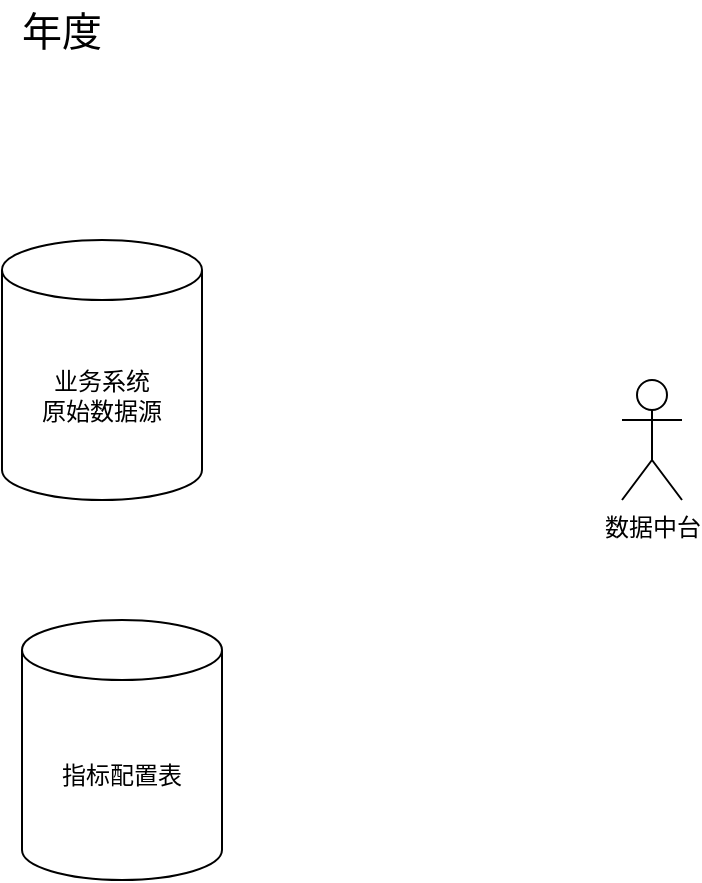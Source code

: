 <mxfile version="24.1.0" type="github">
  <diagram name="Page-1" id="7adLxPBNDACRK67hd0sj">
    <mxGraphModel dx="1194" dy="756" grid="1" gridSize="10" guides="1" tooltips="1" connect="1" arrows="1" fold="1" page="1" pageScale="1" pageWidth="850" pageHeight="1100" math="0" shadow="0">
      <root>
        <mxCell id="0" />
        <mxCell id="1" parent="0" />
        <mxCell id="HvlShVi-bSNx_eHB84_e-1" value="&lt;font style=&quot;font-size: 20px;&quot;&gt;年度&lt;/font&gt;" style="text;html=1;align=center;verticalAlign=middle;whiteSpace=wrap;rounded=0;" vertex="1" parent="1">
          <mxGeometry x="40" y="60" width="60" height="30" as="geometry" />
        </mxCell>
        <mxCell id="HvlShVi-bSNx_eHB84_e-2" value="业务系统&lt;div&gt;原始数据源&lt;/div&gt;" style="shape=cylinder3;whiteSpace=wrap;html=1;boundedLbl=1;backgroundOutline=1;size=15;" vertex="1" parent="1">
          <mxGeometry x="40" y="180" width="100" height="130" as="geometry" />
        </mxCell>
        <mxCell id="HvlShVi-bSNx_eHB84_e-3" value="数据中台" style="shape=umlActor;verticalLabelPosition=bottom;verticalAlign=top;html=1;outlineConnect=0;" vertex="1" parent="1">
          <mxGeometry x="350" y="250" width="30" height="60" as="geometry" />
        </mxCell>
        <mxCell id="HvlShVi-bSNx_eHB84_e-7" value="指标配置表" style="shape=cylinder3;whiteSpace=wrap;html=1;boundedLbl=1;backgroundOutline=1;size=15;" vertex="1" parent="1">
          <mxGeometry x="50" y="370" width="100" height="130" as="geometry" />
        </mxCell>
      </root>
    </mxGraphModel>
  </diagram>
</mxfile>
